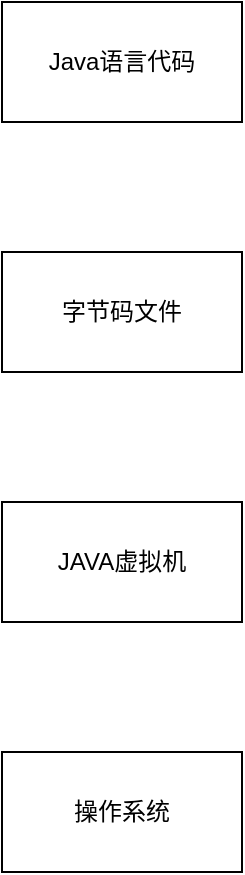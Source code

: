 <mxfile version="21.7.5" type="github">
  <diagram name="第 1 页" id="edIoZuRB3zaZxlKi64ll">
    <mxGraphModel dx="1187" dy="614" grid="0" gridSize="10" guides="1" tooltips="1" connect="1" arrows="1" fold="1" page="1" pageScale="1" pageWidth="1600" pageHeight="1200" math="0" shadow="0">
      <root>
        <mxCell id="0" />
        <mxCell id="1" parent="0" />
        <mxCell id="UY6UssRv_SOol4y7VN9k-19" value="Java语言代码" style="rounded=0;whiteSpace=wrap;html=1;" vertex="1" parent="1">
          <mxGeometry x="249" y="145" width="120" height="60" as="geometry" />
        </mxCell>
        <mxCell id="UY6UssRv_SOol4y7VN9k-20" value="字节码文件" style="rounded=0;whiteSpace=wrap;html=1;" vertex="1" parent="1">
          <mxGeometry x="249" y="270" width="120" height="60" as="geometry" />
        </mxCell>
        <mxCell id="UY6UssRv_SOol4y7VN9k-22" value="JAVA虚拟机" style="rounded=0;whiteSpace=wrap;html=1;" vertex="1" parent="1">
          <mxGeometry x="249" y="395" width="120" height="60" as="geometry" />
        </mxCell>
        <mxCell id="UY6UssRv_SOol4y7VN9k-23" value="操作系统" style="rounded=0;whiteSpace=wrap;html=1;" vertex="1" parent="1">
          <mxGeometry x="249" y="520" width="120" height="60" as="geometry" />
        </mxCell>
      </root>
    </mxGraphModel>
  </diagram>
</mxfile>
